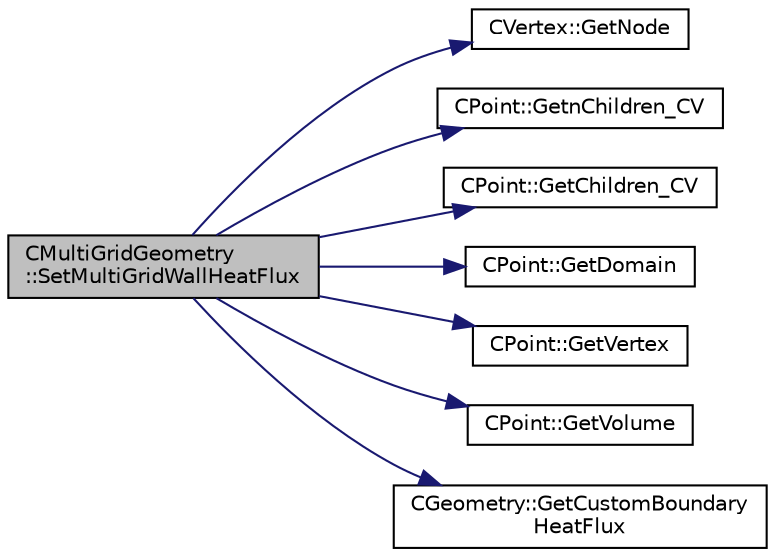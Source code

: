 digraph "CMultiGridGeometry::SetMultiGridWallHeatFlux"
{
  edge [fontname="Helvetica",fontsize="10",labelfontname="Helvetica",labelfontsize="10"];
  node [fontname="Helvetica",fontsize="10",shape=record];
  rankdir="LR";
  Node156 [label="CMultiGridGeometry\l::SetMultiGridWallHeatFlux",height=0.2,width=0.4,color="black", fillcolor="grey75", style="filled", fontcolor="black"];
  Node156 -> Node157 [color="midnightblue",fontsize="10",style="solid",fontname="Helvetica"];
  Node157 [label="CVertex::GetNode",height=0.2,width=0.4,color="black", fillcolor="white", style="filled",URL="$class_c_vertex.html#a95c513bf927464157ed96b6c79779a1f",tooltip="Get the node of the vertex. "];
  Node156 -> Node158 [color="midnightblue",fontsize="10",style="solid",fontname="Helvetica"];
  Node158 [label="CPoint::GetnChildren_CV",height=0.2,width=0.4,color="black", fillcolor="white", style="filled",URL="$class_c_point.html#aa32b71744384b293260648bff1de9a5c",tooltip="Get the number of children of an agglomerated control volume. "];
  Node156 -> Node159 [color="midnightblue",fontsize="10",style="solid",fontname="Helvetica"];
  Node159 [label="CPoint::GetChildren_CV",height=0.2,width=0.4,color="black", fillcolor="white", style="filled",URL="$class_c_point.html#a821d9feaa7488e42dfca27a349776f0a",tooltip="Get the children control volume of an agglomerated control volume. "];
  Node156 -> Node160 [color="midnightblue",fontsize="10",style="solid",fontname="Helvetica"];
  Node160 [label="CPoint::GetDomain",height=0.2,width=0.4,color="black", fillcolor="white", style="filled",URL="$class_c_point.html#a1d7e22a60d4cfef356af1cba2bab3e55",tooltip="For parallel computation, its indicates if a point must be computed or not. "];
  Node156 -> Node161 [color="midnightblue",fontsize="10",style="solid",fontname="Helvetica"];
  Node161 [label="CPoint::GetVertex",height=0.2,width=0.4,color="black", fillcolor="white", style="filled",URL="$class_c_point.html#aceac27af50af6500a034b86b329532a0",tooltip="Get the vertex that compose the control volume for a marker. "];
  Node156 -> Node162 [color="midnightblue",fontsize="10",style="solid",fontname="Helvetica"];
  Node162 [label="CPoint::GetVolume",height=0.2,width=0.4,color="black", fillcolor="white", style="filled",URL="$class_c_point.html#a3c526a15e767c7de9cf163800aa581e5",tooltip="Get area or volume of the control volume. "];
  Node156 -> Node163 [color="midnightblue",fontsize="10",style="solid",fontname="Helvetica"];
  Node163 [label="CGeometry::GetCustomBoundary\lHeatFlux",height=0.2,width=0.4,color="black", fillcolor="white", style="filled",URL="$class_c_geometry.html#a87cf01da68721d3585d743d49b4136bc",tooltip="Get the value of the customized normal heat flux at a specified vertex on a specified marker..."];
}
